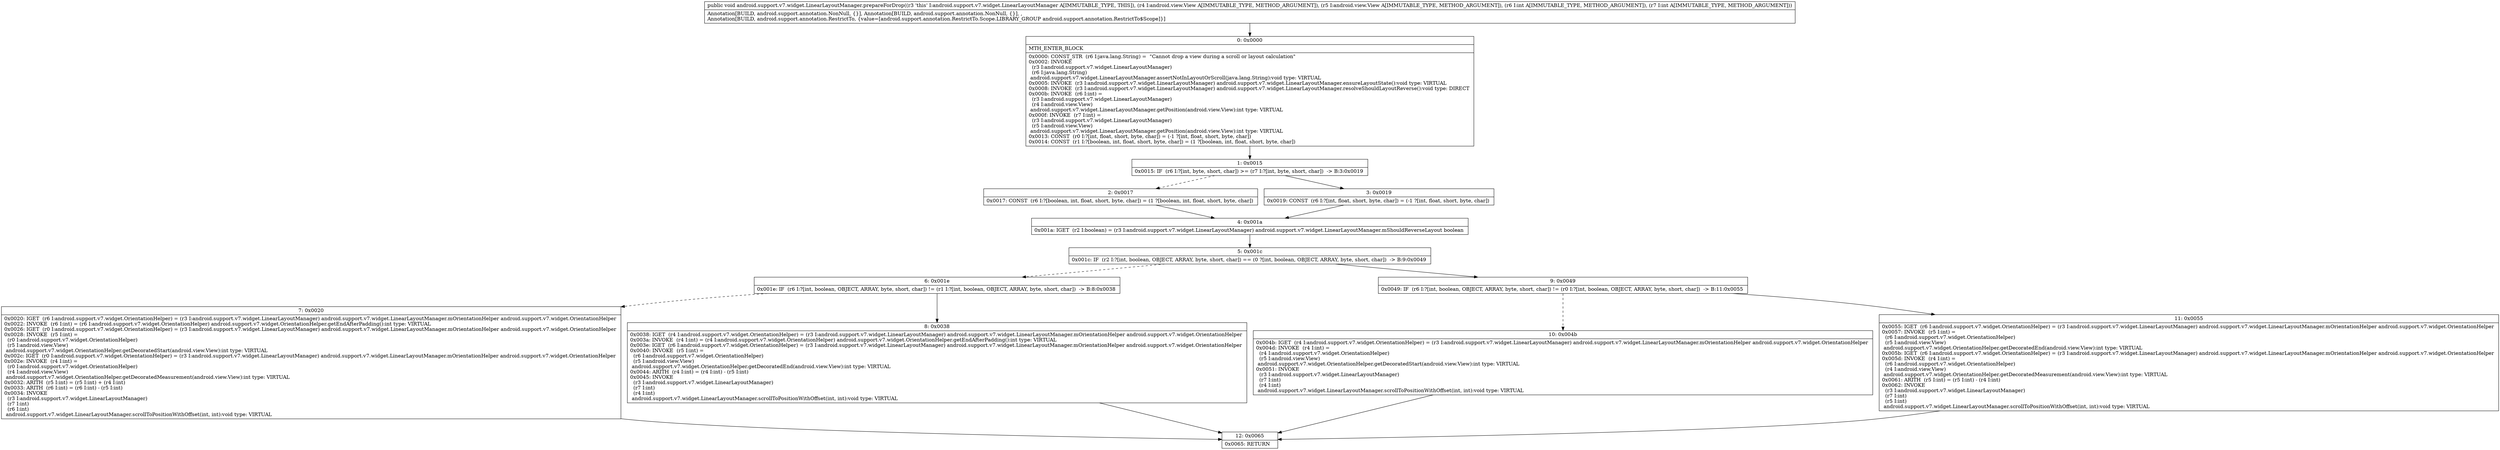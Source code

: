 digraph "CFG forandroid.support.v7.widget.LinearLayoutManager.prepareForDrop(Landroid\/view\/View;Landroid\/view\/View;II)V" {
Node_0 [shape=record,label="{0\:\ 0x0000|MTH_ENTER_BLOCK\l|0x0000: CONST_STR  (r6 I:java.lang.String) =  \"Cannot drop a view during a scroll or layout calculation\" \l0x0002: INVOKE  \l  (r3 I:android.support.v7.widget.LinearLayoutManager)\l  (r6 I:java.lang.String)\l android.support.v7.widget.LinearLayoutManager.assertNotInLayoutOrScroll(java.lang.String):void type: VIRTUAL \l0x0005: INVOKE  (r3 I:android.support.v7.widget.LinearLayoutManager) android.support.v7.widget.LinearLayoutManager.ensureLayoutState():void type: VIRTUAL \l0x0008: INVOKE  (r3 I:android.support.v7.widget.LinearLayoutManager) android.support.v7.widget.LinearLayoutManager.resolveShouldLayoutReverse():void type: DIRECT \l0x000b: INVOKE  (r6 I:int) = \l  (r3 I:android.support.v7.widget.LinearLayoutManager)\l  (r4 I:android.view.View)\l android.support.v7.widget.LinearLayoutManager.getPosition(android.view.View):int type: VIRTUAL \l0x000f: INVOKE  (r7 I:int) = \l  (r3 I:android.support.v7.widget.LinearLayoutManager)\l  (r5 I:android.view.View)\l android.support.v7.widget.LinearLayoutManager.getPosition(android.view.View):int type: VIRTUAL \l0x0013: CONST  (r0 I:?[int, float, short, byte, char]) = (\-1 ?[int, float, short, byte, char]) \l0x0014: CONST  (r1 I:?[boolean, int, float, short, byte, char]) = (1 ?[boolean, int, float, short, byte, char]) \l}"];
Node_1 [shape=record,label="{1\:\ 0x0015|0x0015: IF  (r6 I:?[int, byte, short, char]) \>= (r7 I:?[int, byte, short, char])  \-\> B:3:0x0019 \l}"];
Node_2 [shape=record,label="{2\:\ 0x0017|0x0017: CONST  (r6 I:?[boolean, int, float, short, byte, char]) = (1 ?[boolean, int, float, short, byte, char]) \l}"];
Node_3 [shape=record,label="{3\:\ 0x0019|0x0019: CONST  (r6 I:?[int, float, short, byte, char]) = (\-1 ?[int, float, short, byte, char]) \l}"];
Node_4 [shape=record,label="{4\:\ 0x001a|0x001a: IGET  (r2 I:boolean) = (r3 I:android.support.v7.widget.LinearLayoutManager) android.support.v7.widget.LinearLayoutManager.mShouldReverseLayout boolean \l}"];
Node_5 [shape=record,label="{5\:\ 0x001c|0x001c: IF  (r2 I:?[int, boolean, OBJECT, ARRAY, byte, short, char]) == (0 ?[int, boolean, OBJECT, ARRAY, byte, short, char])  \-\> B:9:0x0049 \l}"];
Node_6 [shape=record,label="{6\:\ 0x001e|0x001e: IF  (r6 I:?[int, boolean, OBJECT, ARRAY, byte, short, char]) != (r1 I:?[int, boolean, OBJECT, ARRAY, byte, short, char])  \-\> B:8:0x0038 \l}"];
Node_7 [shape=record,label="{7\:\ 0x0020|0x0020: IGET  (r6 I:android.support.v7.widget.OrientationHelper) = (r3 I:android.support.v7.widget.LinearLayoutManager) android.support.v7.widget.LinearLayoutManager.mOrientationHelper android.support.v7.widget.OrientationHelper \l0x0022: INVOKE  (r6 I:int) = (r6 I:android.support.v7.widget.OrientationHelper) android.support.v7.widget.OrientationHelper.getEndAfterPadding():int type: VIRTUAL \l0x0026: IGET  (r0 I:android.support.v7.widget.OrientationHelper) = (r3 I:android.support.v7.widget.LinearLayoutManager) android.support.v7.widget.LinearLayoutManager.mOrientationHelper android.support.v7.widget.OrientationHelper \l0x0028: INVOKE  (r5 I:int) = \l  (r0 I:android.support.v7.widget.OrientationHelper)\l  (r5 I:android.view.View)\l android.support.v7.widget.OrientationHelper.getDecoratedStart(android.view.View):int type: VIRTUAL \l0x002c: IGET  (r0 I:android.support.v7.widget.OrientationHelper) = (r3 I:android.support.v7.widget.LinearLayoutManager) android.support.v7.widget.LinearLayoutManager.mOrientationHelper android.support.v7.widget.OrientationHelper \l0x002e: INVOKE  (r4 I:int) = \l  (r0 I:android.support.v7.widget.OrientationHelper)\l  (r4 I:android.view.View)\l android.support.v7.widget.OrientationHelper.getDecoratedMeasurement(android.view.View):int type: VIRTUAL \l0x0032: ARITH  (r5 I:int) = (r5 I:int) + (r4 I:int) \l0x0033: ARITH  (r6 I:int) = (r6 I:int) \- (r5 I:int) \l0x0034: INVOKE  \l  (r3 I:android.support.v7.widget.LinearLayoutManager)\l  (r7 I:int)\l  (r6 I:int)\l android.support.v7.widget.LinearLayoutManager.scrollToPositionWithOffset(int, int):void type: VIRTUAL \l}"];
Node_8 [shape=record,label="{8\:\ 0x0038|0x0038: IGET  (r4 I:android.support.v7.widget.OrientationHelper) = (r3 I:android.support.v7.widget.LinearLayoutManager) android.support.v7.widget.LinearLayoutManager.mOrientationHelper android.support.v7.widget.OrientationHelper \l0x003a: INVOKE  (r4 I:int) = (r4 I:android.support.v7.widget.OrientationHelper) android.support.v7.widget.OrientationHelper.getEndAfterPadding():int type: VIRTUAL \l0x003e: IGET  (r6 I:android.support.v7.widget.OrientationHelper) = (r3 I:android.support.v7.widget.LinearLayoutManager) android.support.v7.widget.LinearLayoutManager.mOrientationHelper android.support.v7.widget.OrientationHelper \l0x0040: INVOKE  (r5 I:int) = \l  (r6 I:android.support.v7.widget.OrientationHelper)\l  (r5 I:android.view.View)\l android.support.v7.widget.OrientationHelper.getDecoratedEnd(android.view.View):int type: VIRTUAL \l0x0044: ARITH  (r4 I:int) = (r4 I:int) \- (r5 I:int) \l0x0045: INVOKE  \l  (r3 I:android.support.v7.widget.LinearLayoutManager)\l  (r7 I:int)\l  (r4 I:int)\l android.support.v7.widget.LinearLayoutManager.scrollToPositionWithOffset(int, int):void type: VIRTUAL \l}"];
Node_9 [shape=record,label="{9\:\ 0x0049|0x0049: IF  (r6 I:?[int, boolean, OBJECT, ARRAY, byte, short, char]) != (r0 I:?[int, boolean, OBJECT, ARRAY, byte, short, char])  \-\> B:11:0x0055 \l}"];
Node_10 [shape=record,label="{10\:\ 0x004b|0x004b: IGET  (r4 I:android.support.v7.widget.OrientationHelper) = (r3 I:android.support.v7.widget.LinearLayoutManager) android.support.v7.widget.LinearLayoutManager.mOrientationHelper android.support.v7.widget.OrientationHelper \l0x004d: INVOKE  (r4 I:int) = \l  (r4 I:android.support.v7.widget.OrientationHelper)\l  (r5 I:android.view.View)\l android.support.v7.widget.OrientationHelper.getDecoratedStart(android.view.View):int type: VIRTUAL \l0x0051: INVOKE  \l  (r3 I:android.support.v7.widget.LinearLayoutManager)\l  (r7 I:int)\l  (r4 I:int)\l android.support.v7.widget.LinearLayoutManager.scrollToPositionWithOffset(int, int):void type: VIRTUAL \l}"];
Node_11 [shape=record,label="{11\:\ 0x0055|0x0055: IGET  (r6 I:android.support.v7.widget.OrientationHelper) = (r3 I:android.support.v7.widget.LinearLayoutManager) android.support.v7.widget.LinearLayoutManager.mOrientationHelper android.support.v7.widget.OrientationHelper \l0x0057: INVOKE  (r5 I:int) = \l  (r6 I:android.support.v7.widget.OrientationHelper)\l  (r5 I:android.view.View)\l android.support.v7.widget.OrientationHelper.getDecoratedEnd(android.view.View):int type: VIRTUAL \l0x005b: IGET  (r6 I:android.support.v7.widget.OrientationHelper) = (r3 I:android.support.v7.widget.LinearLayoutManager) android.support.v7.widget.LinearLayoutManager.mOrientationHelper android.support.v7.widget.OrientationHelper \l0x005d: INVOKE  (r4 I:int) = \l  (r6 I:android.support.v7.widget.OrientationHelper)\l  (r4 I:android.view.View)\l android.support.v7.widget.OrientationHelper.getDecoratedMeasurement(android.view.View):int type: VIRTUAL \l0x0061: ARITH  (r5 I:int) = (r5 I:int) \- (r4 I:int) \l0x0062: INVOKE  \l  (r3 I:android.support.v7.widget.LinearLayoutManager)\l  (r7 I:int)\l  (r5 I:int)\l android.support.v7.widget.LinearLayoutManager.scrollToPositionWithOffset(int, int):void type: VIRTUAL \l}"];
Node_12 [shape=record,label="{12\:\ 0x0065|0x0065: RETURN   \l}"];
MethodNode[shape=record,label="{public void android.support.v7.widget.LinearLayoutManager.prepareForDrop((r3 'this' I:android.support.v7.widget.LinearLayoutManager A[IMMUTABLE_TYPE, THIS]), (r4 I:android.view.View A[IMMUTABLE_TYPE, METHOD_ARGUMENT]), (r5 I:android.view.View A[IMMUTABLE_TYPE, METHOD_ARGUMENT]), (r6 I:int A[IMMUTABLE_TYPE, METHOD_ARGUMENT]), (r7 I:int A[IMMUTABLE_TYPE, METHOD_ARGUMENT]))  | Annotation[BUILD, android.support.annotation.NonNull, \{\}], Annotation[BUILD, android.support.annotation.NonNull, \{\}], , \lAnnotation[BUILD, android.support.annotation.RestrictTo, \{value=[android.support.annotation.RestrictTo.Scope.LIBRARY_GROUP android.support.annotation.RestrictTo$Scope]\}]\l}"];
MethodNode -> Node_0;
Node_0 -> Node_1;
Node_1 -> Node_2[style=dashed];
Node_1 -> Node_3;
Node_2 -> Node_4;
Node_3 -> Node_4;
Node_4 -> Node_5;
Node_5 -> Node_6[style=dashed];
Node_5 -> Node_9;
Node_6 -> Node_7[style=dashed];
Node_6 -> Node_8;
Node_7 -> Node_12;
Node_8 -> Node_12;
Node_9 -> Node_10[style=dashed];
Node_9 -> Node_11;
Node_10 -> Node_12;
Node_11 -> Node_12;
}

